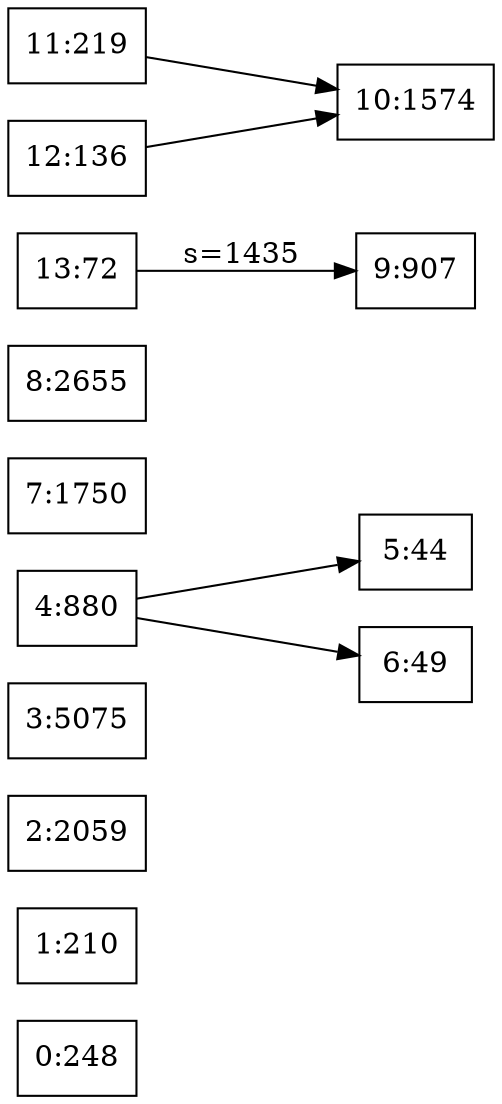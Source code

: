 digraph g { 
	rankdir = LR 
	0 [shape=box, label="0:248"] 
	1 [shape=box, label="1:210"] 
	2 [shape=box, label="2:2059"] 
	3 [shape=box, label="3:5075"] 
	4 [shape=box, label="4:880"] 
	4 -> 5
	4 -> 6
	5 [shape=box, label="5:44"] 
	6 [shape=box, label="6:49"] 
	7 [shape=box, label="7:1750"] 
	8 [shape=box, label="8:2655"] 
	9 [shape=box, label="9:907"] 
	10 [shape=box, label="10:1574"] 
	11 [shape=box, label="11:219"] 
	11 -> 10
	12 [shape=box, label="12:136"] 
	12 -> 10
	13 [shape=box, label="13:72"] 
	13 -> 9 [label="s=1435"] 
} 
